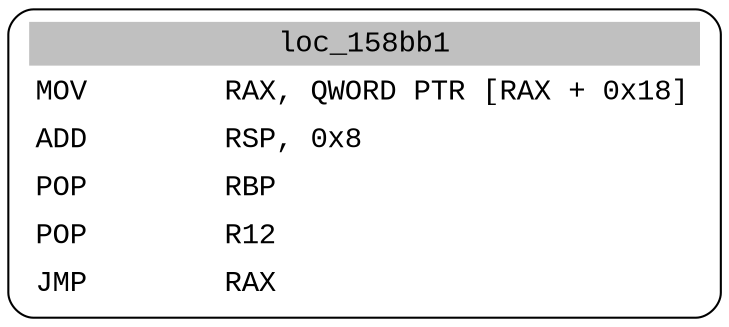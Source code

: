 digraph asm_graph {
1941 [
shape="Mrecord" fontname="Courier New"label =<<table border="0" cellborder="0" cellpadding="3"><tr><td align="center" colspan="2" bgcolor="grey">loc_158bb1</td></tr><tr><td align="left">MOV        RAX, QWORD PTR [RAX + 0x18]</td></tr><tr><td align="left">ADD        RSP, 0x8</td></tr><tr><td align="left">POP        RBP</td></tr><tr><td align="left">POP        R12</td></tr><tr><td align="left">JMP        RAX</td></tr></table>> ];
}